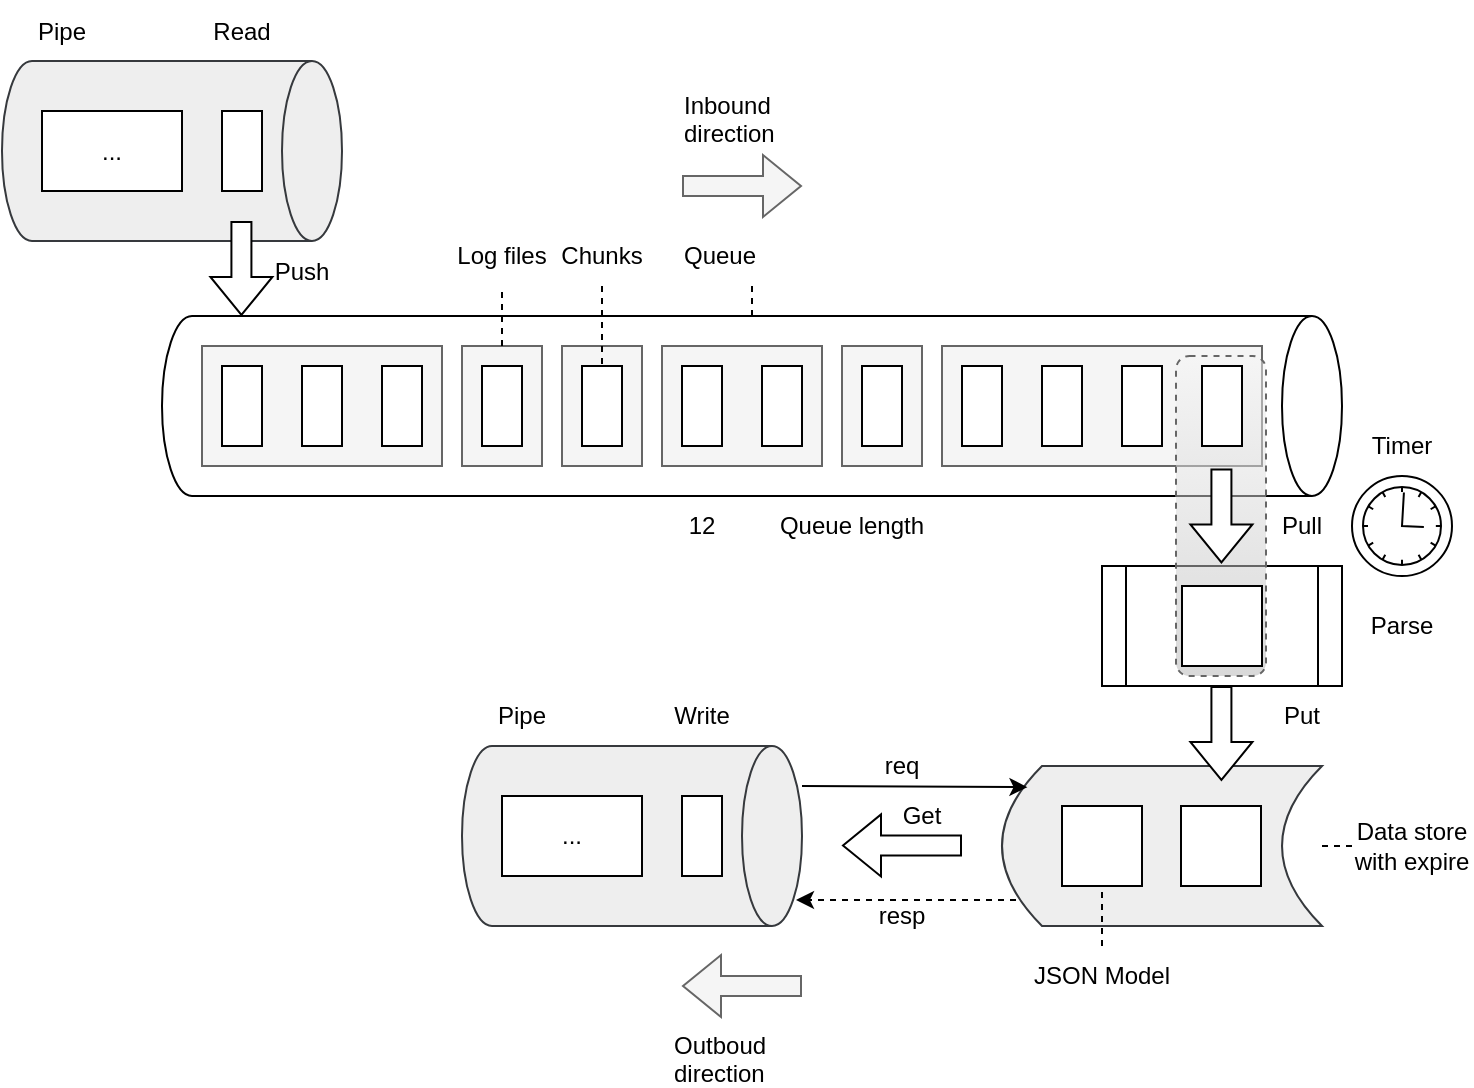<mxfile version="21.6.5" type="device">
  <diagram name="Page-1" id="6BGtKghmtDv7WgaqEXGb">
    <mxGraphModel dx="819" dy="551" grid="1" gridSize="10" guides="1" tooltips="1" connect="1" arrows="1" fold="1" page="1" pageScale="1" pageWidth="850" pageHeight="1100" math="0" shadow="0">
      <root>
        <mxCell id="0" />
        <mxCell id="1" parent="0" />
        <mxCell id="np5gEOzZf3Pd5M8UJ70r-46" value="" style="shape=process;whiteSpace=wrap;html=1;backgroundOutline=1;" vertex="1" parent="1">
          <mxGeometry x="620" y="460" width="120" height="60" as="geometry" />
        </mxCell>
        <mxCell id="np5gEOzZf3Pd5M8UJ70r-22" value="" style="shape=cylinder3;whiteSpace=wrap;html=1;boundedLbl=1;backgroundOutline=1;size=15;direction=south;" vertex="1" parent="1">
          <mxGeometry x="150" y="335" width="590" height="90" as="geometry" />
        </mxCell>
        <mxCell id="np5gEOzZf3Pd5M8UJ70r-8" value="" style="rounded=0;whiteSpace=wrap;html=1;fillColor=#f5f5f5;fontColor=#333333;strokeColor=#666666;" vertex="1" parent="1">
          <mxGeometry x="170" y="350" width="120" height="60" as="geometry" />
        </mxCell>
        <mxCell id="np5gEOzZf3Pd5M8UJ70r-4" value="" style="rounded=0;whiteSpace=wrap;html=1;" vertex="1" parent="1">
          <mxGeometry x="180" y="360" width="20" height="40" as="geometry" />
        </mxCell>
        <mxCell id="np5gEOzZf3Pd5M8UJ70r-5" value="" style="rounded=0;whiteSpace=wrap;html=1;" vertex="1" parent="1">
          <mxGeometry x="220" y="360" width="20" height="40" as="geometry" />
        </mxCell>
        <mxCell id="np5gEOzZf3Pd5M8UJ70r-6" value="" style="rounded=0;whiteSpace=wrap;html=1;" vertex="1" parent="1">
          <mxGeometry x="260" y="360" width="20" height="40" as="geometry" />
        </mxCell>
        <mxCell id="np5gEOzZf3Pd5M8UJ70r-9" value="Log files" style="text;html=1;strokeColor=none;fillColor=none;align=center;verticalAlign=middle;whiteSpace=wrap;rounded=0;" vertex="1" parent="1">
          <mxGeometry x="290" y="290" width="60" height="30" as="geometry" />
        </mxCell>
        <mxCell id="np5gEOzZf3Pd5M8UJ70r-10" value="" style="rounded=0;whiteSpace=wrap;html=1;fillColor=#f5f5f5;fontColor=#333333;strokeColor=#666666;" vertex="1" parent="1">
          <mxGeometry x="300" y="350" width="40" height="60" as="geometry" />
        </mxCell>
        <mxCell id="np5gEOzZf3Pd5M8UJ70r-11" value="" style="rounded=0;whiteSpace=wrap;html=1;" vertex="1" parent="1">
          <mxGeometry x="310" y="360" width="20" height="40" as="geometry" />
        </mxCell>
        <mxCell id="np5gEOzZf3Pd5M8UJ70r-15" value="" style="rounded=0;whiteSpace=wrap;html=1;fillColor=#f5f5f5;fontColor=#333333;strokeColor=#666666;" vertex="1" parent="1">
          <mxGeometry x="350" y="350" width="40" height="60" as="geometry" />
        </mxCell>
        <mxCell id="np5gEOzZf3Pd5M8UJ70r-16" value="" style="rounded=0;whiteSpace=wrap;html=1;" vertex="1" parent="1">
          <mxGeometry x="360" y="360" width="20" height="40" as="geometry" />
        </mxCell>
        <mxCell id="np5gEOzZf3Pd5M8UJ70r-17" value="" style="rounded=0;whiteSpace=wrap;html=1;fillColor=#f5f5f5;fontColor=#333333;strokeColor=#666666;" vertex="1" parent="1">
          <mxGeometry x="400" y="350" width="80" height="60" as="geometry" />
        </mxCell>
        <mxCell id="np5gEOzZf3Pd5M8UJ70r-18" value="" style="rounded=0;whiteSpace=wrap;html=1;" vertex="1" parent="1">
          <mxGeometry x="410" y="360" width="20" height="40" as="geometry" />
        </mxCell>
        <mxCell id="np5gEOzZf3Pd5M8UJ70r-19" value="" style="rounded=0;whiteSpace=wrap;html=1;" vertex="1" parent="1">
          <mxGeometry x="450" y="360" width="20" height="40" as="geometry" />
        </mxCell>
        <mxCell id="np5gEOzZf3Pd5M8UJ70r-21" value="Chunks" style="text;html=1;strokeColor=none;fillColor=none;align=center;verticalAlign=middle;whiteSpace=wrap;rounded=0;" vertex="1" parent="1">
          <mxGeometry x="340" y="290" width="60" height="30" as="geometry" />
        </mxCell>
        <mxCell id="np5gEOzZf3Pd5M8UJ70r-23" value="" style="shape=flexArrow;endArrow=classic;html=1;rounded=0;fillColor=#f5f5f5;strokeColor=#666666;" edge="1" parent="1">
          <mxGeometry width="50" height="50" relative="1" as="geometry">
            <mxPoint x="410" y="270" as="sourcePoint" />
            <mxPoint x="470" y="270" as="targetPoint" />
          </mxGeometry>
        </mxCell>
        <mxCell id="np5gEOzZf3Pd5M8UJ70r-24" value="" style="rounded=0;whiteSpace=wrap;html=1;fillColor=#f5f5f5;fontColor=#333333;strokeColor=#666666;" vertex="1" parent="1">
          <mxGeometry x="490" y="350" width="40" height="60" as="geometry" />
        </mxCell>
        <mxCell id="np5gEOzZf3Pd5M8UJ70r-25" value="" style="rounded=0;whiteSpace=wrap;html=1;" vertex="1" parent="1">
          <mxGeometry x="500" y="360" width="20" height="40" as="geometry" />
        </mxCell>
        <mxCell id="np5gEOzZf3Pd5M8UJ70r-27" value="" style="rounded=0;whiteSpace=wrap;html=1;fillColor=#f5f5f5;fontColor=#333333;strokeColor=#666666;" vertex="1" parent="1">
          <mxGeometry x="540" y="350" width="160" height="60" as="geometry" />
        </mxCell>
        <mxCell id="np5gEOzZf3Pd5M8UJ70r-28" value="" style="rounded=0;whiteSpace=wrap;html=1;" vertex="1" parent="1">
          <mxGeometry x="550" y="360" width="20" height="40" as="geometry" />
        </mxCell>
        <mxCell id="np5gEOzZf3Pd5M8UJ70r-29" value="" style="rounded=0;whiteSpace=wrap;html=1;" vertex="1" parent="1">
          <mxGeometry x="590" y="360" width="20" height="40" as="geometry" />
        </mxCell>
        <mxCell id="np5gEOzZf3Pd5M8UJ70r-30" value="" style="rounded=0;whiteSpace=wrap;html=1;" vertex="1" parent="1">
          <mxGeometry x="630" y="360" width="20" height="40" as="geometry" />
        </mxCell>
        <mxCell id="np5gEOzZf3Pd5M8UJ70r-32" value="Queue" style="text;strokeColor=none;fillColor=none;align=left;verticalAlign=middle;spacingLeft=4;spacingRight=4;overflow=hidden;points=[[0,0.5],[1,0.5]];portConstraint=eastwest;rotatable=0;whiteSpace=wrap;html=1;" vertex="1" parent="1">
          <mxGeometry x="405" y="290" width="80" height="30" as="geometry" />
        </mxCell>
        <mxCell id="np5gEOzZf3Pd5M8UJ70r-33" value="Queue length" style="text;html=1;strokeColor=none;fillColor=none;align=center;verticalAlign=middle;whiteSpace=wrap;rounded=0;" vertex="1" parent="1">
          <mxGeometry x="450" y="425" width="90" height="30" as="geometry" />
        </mxCell>
        <mxCell id="np5gEOzZf3Pd5M8UJ70r-35" value="" style="endArrow=none;dashed=1;html=1;rounded=0;" edge="1" parent="1" source="np5gEOzZf3Pd5M8UJ70r-10" target="np5gEOzZf3Pd5M8UJ70r-9">
          <mxGeometry width="50" height="50" relative="1" as="geometry">
            <mxPoint x="260" y="530" as="sourcePoint" />
            <mxPoint x="310" y="480" as="targetPoint" />
          </mxGeometry>
        </mxCell>
        <mxCell id="np5gEOzZf3Pd5M8UJ70r-36" value="" style="endArrow=none;dashed=1;html=1;rounded=0;" edge="1" parent="1" source="np5gEOzZf3Pd5M8UJ70r-21" target="np5gEOzZf3Pd5M8UJ70r-16">
          <mxGeometry width="50" height="50" relative="1" as="geometry">
            <mxPoint x="120" y="570" as="sourcePoint" />
            <mxPoint x="200" y="380" as="targetPoint" />
          </mxGeometry>
        </mxCell>
        <mxCell id="np5gEOzZf3Pd5M8UJ70r-37" value="" style="endArrow=none;dashed=1;html=1;rounded=0;" edge="1" parent="1" source="np5gEOzZf3Pd5M8UJ70r-32" target="np5gEOzZf3Pd5M8UJ70r-22">
          <mxGeometry width="50" height="50" relative="1" as="geometry">
            <mxPoint x="420" y="570" as="sourcePoint" />
            <mxPoint x="470" y="520" as="targetPoint" />
          </mxGeometry>
        </mxCell>
        <mxCell id="np5gEOzZf3Pd5M8UJ70r-39" value="12" style="text;html=1;strokeColor=none;fillColor=none;align=center;verticalAlign=middle;whiteSpace=wrap;rounded=0;" vertex="1" parent="1">
          <mxGeometry x="390" y="425" width="60" height="30" as="geometry" />
        </mxCell>
        <mxCell id="np5gEOzZf3Pd5M8UJ70r-40" value="" style="endArrow=none;dashed=1;html=1;rounded=0;" edge="1" parent="1" source="np5gEOzZf3Pd5M8UJ70r-33" target="np5gEOzZf3Pd5M8UJ70r-39">
          <mxGeometry width="50" height="50" relative="1" as="geometry">
            <mxPoint x="420" y="570" as="sourcePoint" />
            <mxPoint x="470" y="520" as="targetPoint" />
          </mxGeometry>
        </mxCell>
        <mxCell id="np5gEOzZf3Pd5M8UJ70r-44" value="" style="points=[[0.145,0.145,0],[0.5,0,0],[0.855,0.145,0],[1,0.5,0],[0.855,0.855,0],[0.5,1,0],[0.145,0.855,0],[0,0.5,0]];shape=mxgraph.bpmn.event;html=1;verticalLabelPosition=bottom;labelBackgroundColor=#ffffff;verticalAlign=top;align=center;perimeter=ellipsePerimeter;outlineConnect=0;aspect=fixed;outline=standard;symbol=timer;" vertex="1" parent="1">
          <mxGeometry x="745" y="415" width="50" height="50" as="geometry" />
        </mxCell>
        <mxCell id="np5gEOzZf3Pd5M8UJ70r-42" value="" style="rounded=1;whiteSpace=wrap;html=1;strokeOpacity=100;fillOpacity=50;dashed=1;fillColor=#f5f5f5;shadow=0;glass=0;gradientColor=#b3b3b3;strokeColor=#666666;" vertex="1" parent="1">
          <mxGeometry x="657" y="355" width="45" height="160" as="geometry" />
        </mxCell>
        <mxCell id="np5gEOzZf3Pd5M8UJ70r-31" value="" style="rounded=0;whiteSpace=wrap;html=1;" vertex="1" parent="1">
          <mxGeometry x="670" y="360" width="20" height="40" as="geometry" />
        </mxCell>
        <mxCell id="np5gEOzZf3Pd5M8UJ70r-45" value="Parse" style="text;html=1;strokeColor=none;fillColor=none;align=center;verticalAlign=middle;whiteSpace=wrap;rounded=0;" vertex="1" parent="1">
          <mxGeometry x="740" y="475" width="60" height="30" as="geometry" />
        </mxCell>
        <mxCell id="np5gEOzZf3Pd5M8UJ70r-47" value="" style="rounded=0;whiteSpace=wrap;html=1;" vertex="1" parent="1">
          <mxGeometry x="660" y="470" width="40" height="40" as="geometry" />
        </mxCell>
        <mxCell id="np5gEOzZf3Pd5M8UJ70r-51" value="Timer" style="text;html=1;strokeColor=none;fillColor=none;align=center;verticalAlign=middle;whiteSpace=wrap;rounded=0;" vertex="1" parent="1">
          <mxGeometry x="740" y="385" width="60" height="30" as="geometry" />
        </mxCell>
        <mxCell id="np5gEOzZf3Pd5M8UJ70r-53" value="" style="shape=flexArrow;endArrow=classic;html=1;rounded=0;fillColor=default;" edge="1" parent="1">
          <mxGeometry width="50" height="50" relative="1" as="geometry">
            <mxPoint x="679.71" y="411.25" as="sourcePoint" />
            <mxPoint x="679.71" y="458.75" as="targetPoint" />
          </mxGeometry>
        </mxCell>
        <mxCell id="np5gEOzZf3Pd5M8UJ70r-54" value="Pull" style="text;html=1;strokeColor=none;fillColor=none;align=center;verticalAlign=middle;whiteSpace=wrap;rounded=0;" vertex="1" parent="1">
          <mxGeometry x="690" y="425" width="60" height="30" as="geometry" />
        </mxCell>
        <mxCell id="np5gEOzZf3Pd5M8UJ70r-55" value="Push" style="text;html=1;strokeColor=none;fillColor=none;align=center;verticalAlign=middle;whiteSpace=wrap;rounded=0;" vertex="1" parent="1">
          <mxGeometry x="190" y="297.5" width="60" height="30" as="geometry" />
        </mxCell>
        <mxCell id="np5gEOzZf3Pd5M8UJ70r-56" value="" style="shape=cylinder3;whiteSpace=wrap;html=1;boundedLbl=1;backgroundOutline=1;size=15;direction=south;fillColor=#eeeeee;strokeColor=#36393d;" vertex="1" parent="1">
          <mxGeometry x="70" y="207.5" width="170" height="90" as="geometry" />
        </mxCell>
        <mxCell id="np5gEOzZf3Pd5M8UJ70r-57" value="Pipe" style="text;html=1;strokeColor=none;fillColor=none;align=center;verticalAlign=middle;whiteSpace=wrap;rounded=0;" vertex="1" parent="1">
          <mxGeometry x="70" y="177.5" width="60" height="30" as="geometry" />
        </mxCell>
        <mxCell id="np5gEOzZf3Pd5M8UJ70r-58" value="" style="rounded=0;whiteSpace=wrap;html=1;" vertex="1" parent="1">
          <mxGeometry x="180" y="232.5" width="20" height="40" as="geometry" />
        </mxCell>
        <mxCell id="np5gEOzZf3Pd5M8UJ70r-59" value="..." style="rounded=0;whiteSpace=wrap;html=1;" vertex="1" parent="1">
          <mxGeometry x="90" y="232.5" width="70" height="40" as="geometry" />
        </mxCell>
        <mxCell id="np5gEOzZf3Pd5M8UJ70r-60" value="Inbound direction" style="text;strokeColor=none;fillColor=none;align=left;verticalAlign=middle;spacingLeft=4;spacingRight=4;overflow=hidden;points=[[0,0.5],[1,0.5]];portConstraint=eastwest;rotatable=0;whiteSpace=wrap;html=1;" vertex="1" parent="1">
          <mxGeometry x="405" y="220" width="80" height="30" as="geometry" />
        </mxCell>
        <mxCell id="np5gEOzZf3Pd5M8UJ70r-61" value="" style="shape=flexArrow;endArrow=classic;html=1;rounded=0;fillColor=default;" edge="1" parent="1">
          <mxGeometry width="50" height="50" relative="1" as="geometry">
            <mxPoint x="189.71" y="287.5" as="sourcePoint" />
            <mxPoint x="189.71" y="335" as="targetPoint" />
          </mxGeometry>
        </mxCell>
        <mxCell id="np5gEOzZf3Pd5M8UJ70r-62" value="Read" style="text;html=1;strokeColor=none;fillColor=none;align=center;verticalAlign=middle;whiteSpace=wrap;rounded=0;" vertex="1" parent="1">
          <mxGeometry x="160" y="177.5" width="60" height="30" as="geometry" />
        </mxCell>
        <mxCell id="np5gEOzZf3Pd5M8UJ70r-64" value="" style="shape=dataStorage;whiteSpace=wrap;html=1;fixedSize=1;fillColor=#eeeeee;strokeColor=#36393d;" vertex="1" parent="1">
          <mxGeometry x="570" y="560" width="160" height="80" as="geometry" />
        </mxCell>
        <mxCell id="np5gEOzZf3Pd5M8UJ70r-65" value="Data store&lt;br&gt;with expire" style="text;html=1;strokeColor=none;fillColor=none;align=center;verticalAlign=middle;whiteSpace=wrap;rounded=0;" vertex="1" parent="1">
          <mxGeometry x="745" y="585" width="60" height="30" as="geometry" />
        </mxCell>
        <mxCell id="np5gEOzZf3Pd5M8UJ70r-71" value="" style="rounded=0;whiteSpace=wrap;html=1;" vertex="1" parent="1">
          <mxGeometry x="659.5" y="580" width="40" height="40" as="geometry" />
        </mxCell>
        <mxCell id="np5gEOzZf3Pd5M8UJ70r-72" value="" style="rounded=0;whiteSpace=wrap;html=1;" vertex="1" parent="1">
          <mxGeometry x="600" y="580" width="40" height="40" as="geometry" />
        </mxCell>
        <mxCell id="np5gEOzZf3Pd5M8UJ70r-73" value="JSON Model" style="text;html=1;strokeColor=none;fillColor=none;align=center;verticalAlign=middle;whiteSpace=wrap;rounded=0;" vertex="1" parent="1">
          <mxGeometry x="580" y="650" width="80" height="30" as="geometry" />
        </mxCell>
        <mxCell id="np5gEOzZf3Pd5M8UJ70r-74" value="" style="endArrow=none;dashed=1;html=1;rounded=0;" edge="1" parent="1" source="np5gEOzZf3Pd5M8UJ70r-73" target="np5gEOzZf3Pd5M8UJ70r-72">
          <mxGeometry width="50" height="50" relative="1" as="geometry">
            <mxPoint x="520" y="560" as="sourcePoint" />
            <mxPoint x="570" y="510" as="targetPoint" />
          </mxGeometry>
        </mxCell>
        <mxCell id="np5gEOzZf3Pd5M8UJ70r-75" value="" style="endArrow=none;dashed=1;html=1;rounded=0;" edge="1" parent="1" source="np5gEOzZf3Pd5M8UJ70r-64" target="np5gEOzZf3Pd5M8UJ70r-65">
          <mxGeometry width="50" height="50" relative="1" as="geometry">
            <mxPoint x="760" y="690" as="sourcePoint" />
            <mxPoint x="810" y="640" as="targetPoint" />
          </mxGeometry>
        </mxCell>
        <mxCell id="np5gEOzZf3Pd5M8UJ70r-76" value="" style="shape=cylinder3;whiteSpace=wrap;html=1;boundedLbl=1;backgroundOutline=1;size=15;direction=south;fillColor=#eeeeee;strokeColor=#36393d;" vertex="1" parent="1">
          <mxGeometry x="300" y="550" width="170" height="90" as="geometry" />
        </mxCell>
        <mxCell id="np5gEOzZf3Pd5M8UJ70r-77" value="Pipe" style="text;html=1;strokeColor=none;fillColor=none;align=center;verticalAlign=middle;whiteSpace=wrap;rounded=0;" vertex="1" parent="1">
          <mxGeometry x="300" y="520" width="60" height="30" as="geometry" />
        </mxCell>
        <mxCell id="np5gEOzZf3Pd5M8UJ70r-78" value="" style="rounded=0;whiteSpace=wrap;html=1;" vertex="1" parent="1">
          <mxGeometry x="410" y="575" width="20" height="40" as="geometry" />
        </mxCell>
        <mxCell id="np5gEOzZf3Pd5M8UJ70r-79" value="..." style="rounded=0;whiteSpace=wrap;html=1;" vertex="1" parent="1">
          <mxGeometry x="320" y="575" width="70" height="40" as="geometry" />
        </mxCell>
        <mxCell id="np5gEOzZf3Pd5M8UJ70r-80" value="Write" style="text;html=1;strokeColor=none;fillColor=none;align=center;verticalAlign=middle;whiteSpace=wrap;rounded=0;" vertex="1" parent="1">
          <mxGeometry x="390" y="520" width="60" height="30" as="geometry" />
        </mxCell>
        <mxCell id="np5gEOzZf3Pd5M8UJ70r-81" value="" style="shape=flexArrow;endArrow=classic;html=1;rounded=0;fillColor=#f5f5f5;strokeColor=#666666;" edge="1" parent="1">
          <mxGeometry width="50" height="50" relative="1" as="geometry">
            <mxPoint x="470" y="670" as="sourcePoint" />
            <mxPoint x="410" y="670" as="targetPoint" />
          </mxGeometry>
        </mxCell>
        <mxCell id="np5gEOzZf3Pd5M8UJ70r-82" value="Outboud direction" style="text;strokeColor=none;fillColor=none;align=left;verticalAlign=middle;spacingLeft=4;spacingRight=4;overflow=hidden;points=[[0,0.5],[1,0.5]];portConstraint=eastwest;rotatable=0;whiteSpace=wrap;html=1;" vertex="1" parent="1">
          <mxGeometry x="400" y="690" width="80" height="30" as="geometry" />
        </mxCell>
        <mxCell id="np5gEOzZf3Pd5M8UJ70r-84" value="" style="shape=flexArrow;endArrow=classic;html=1;rounded=0;fillColor=default;" edge="1" parent="1">
          <mxGeometry width="50" height="50" relative="1" as="geometry">
            <mxPoint x="679.71" y="520" as="sourcePoint" />
            <mxPoint x="679.71" y="567.5" as="targetPoint" />
          </mxGeometry>
        </mxCell>
        <mxCell id="np5gEOzZf3Pd5M8UJ70r-85" value="Put" style="text;html=1;strokeColor=none;fillColor=none;align=center;verticalAlign=middle;whiteSpace=wrap;rounded=0;" vertex="1" parent="1">
          <mxGeometry x="690" y="520" width="60" height="30" as="geometry" />
        </mxCell>
        <mxCell id="np5gEOzZf3Pd5M8UJ70r-86" value="" style="shape=flexArrow;endArrow=classic;html=1;rounded=0;fillColor=default;" edge="1" parent="1">
          <mxGeometry width="50" height="50" relative="1" as="geometry">
            <mxPoint x="550" y="599.71" as="sourcePoint" />
            <mxPoint x="490" y="599.71" as="targetPoint" />
          </mxGeometry>
        </mxCell>
        <mxCell id="np5gEOzZf3Pd5M8UJ70r-88" value="Get" style="text;html=1;strokeColor=none;fillColor=none;align=center;verticalAlign=middle;whiteSpace=wrap;rounded=0;" vertex="1" parent="1">
          <mxGeometry x="500" y="570" width="60" height="30" as="geometry" />
        </mxCell>
        <mxCell id="np5gEOzZf3Pd5M8UJ70r-89" value="" style="endArrow=classic;html=1;rounded=0;entryX=0.068;entryY=0.125;entryDx=0;entryDy=0;entryPerimeter=0;" edge="1" parent="1">
          <mxGeometry width="50" height="50" relative="1" as="geometry">
            <mxPoint x="470" y="570.0" as="sourcePoint" />
            <mxPoint x="582.72" y="570.57" as="targetPoint" />
          </mxGeometry>
        </mxCell>
        <mxCell id="np5gEOzZf3Pd5M8UJ70r-90" value="" style="endArrow=classic;html=1;rounded=0;exitX=0;exitY=0.75;exitDx=0;exitDy=0;dashed=1;" edge="1" parent="1">
          <mxGeometry width="50" height="50" relative="1" as="geometry">
            <mxPoint x="577" y="627" as="sourcePoint" />
            <mxPoint x="467" y="627" as="targetPoint" />
          </mxGeometry>
        </mxCell>
        <mxCell id="np5gEOzZf3Pd5M8UJ70r-91" value="req" style="text;html=1;strokeColor=none;fillColor=none;align=center;verticalAlign=middle;whiteSpace=wrap;rounded=0;" vertex="1" parent="1">
          <mxGeometry x="490" y="545" width="60" height="30" as="geometry" />
        </mxCell>
        <mxCell id="np5gEOzZf3Pd5M8UJ70r-92" value="resp" style="text;html=1;strokeColor=none;fillColor=none;align=center;verticalAlign=middle;whiteSpace=wrap;rounded=0;" vertex="1" parent="1">
          <mxGeometry x="490" y="620" width="60" height="30" as="geometry" />
        </mxCell>
      </root>
    </mxGraphModel>
  </diagram>
</mxfile>
